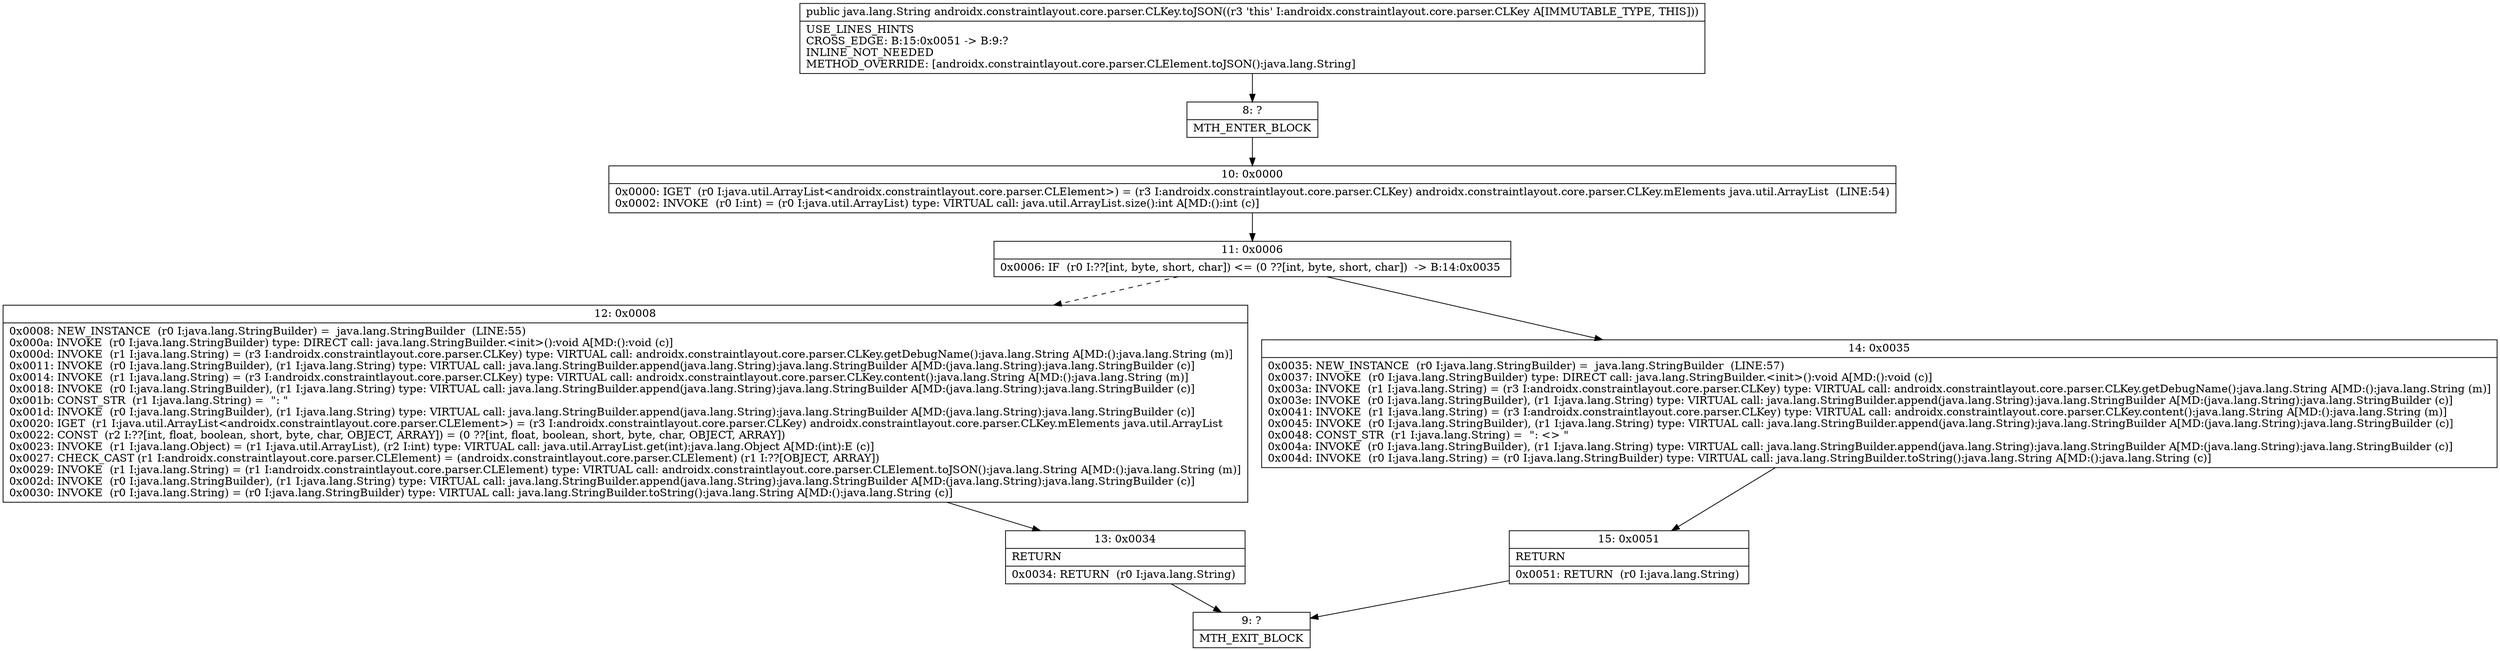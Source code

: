 digraph "CFG forandroidx.constraintlayout.core.parser.CLKey.toJSON()Ljava\/lang\/String;" {
Node_8 [shape=record,label="{8\:\ ?|MTH_ENTER_BLOCK\l}"];
Node_10 [shape=record,label="{10\:\ 0x0000|0x0000: IGET  (r0 I:java.util.ArrayList\<androidx.constraintlayout.core.parser.CLElement\>) = (r3 I:androidx.constraintlayout.core.parser.CLKey) androidx.constraintlayout.core.parser.CLKey.mElements java.util.ArrayList  (LINE:54)\l0x0002: INVOKE  (r0 I:int) = (r0 I:java.util.ArrayList) type: VIRTUAL call: java.util.ArrayList.size():int A[MD:():int (c)]\l}"];
Node_11 [shape=record,label="{11\:\ 0x0006|0x0006: IF  (r0 I:??[int, byte, short, char]) \<= (0 ??[int, byte, short, char])  \-\> B:14:0x0035 \l}"];
Node_12 [shape=record,label="{12\:\ 0x0008|0x0008: NEW_INSTANCE  (r0 I:java.lang.StringBuilder) =  java.lang.StringBuilder  (LINE:55)\l0x000a: INVOKE  (r0 I:java.lang.StringBuilder) type: DIRECT call: java.lang.StringBuilder.\<init\>():void A[MD:():void (c)]\l0x000d: INVOKE  (r1 I:java.lang.String) = (r3 I:androidx.constraintlayout.core.parser.CLKey) type: VIRTUAL call: androidx.constraintlayout.core.parser.CLKey.getDebugName():java.lang.String A[MD:():java.lang.String (m)]\l0x0011: INVOKE  (r0 I:java.lang.StringBuilder), (r1 I:java.lang.String) type: VIRTUAL call: java.lang.StringBuilder.append(java.lang.String):java.lang.StringBuilder A[MD:(java.lang.String):java.lang.StringBuilder (c)]\l0x0014: INVOKE  (r1 I:java.lang.String) = (r3 I:androidx.constraintlayout.core.parser.CLKey) type: VIRTUAL call: androidx.constraintlayout.core.parser.CLKey.content():java.lang.String A[MD:():java.lang.String (m)]\l0x0018: INVOKE  (r0 I:java.lang.StringBuilder), (r1 I:java.lang.String) type: VIRTUAL call: java.lang.StringBuilder.append(java.lang.String):java.lang.StringBuilder A[MD:(java.lang.String):java.lang.StringBuilder (c)]\l0x001b: CONST_STR  (r1 I:java.lang.String) =  \": \" \l0x001d: INVOKE  (r0 I:java.lang.StringBuilder), (r1 I:java.lang.String) type: VIRTUAL call: java.lang.StringBuilder.append(java.lang.String):java.lang.StringBuilder A[MD:(java.lang.String):java.lang.StringBuilder (c)]\l0x0020: IGET  (r1 I:java.util.ArrayList\<androidx.constraintlayout.core.parser.CLElement\>) = (r3 I:androidx.constraintlayout.core.parser.CLKey) androidx.constraintlayout.core.parser.CLKey.mElements java.util.ArrayList \l0x0022: CONST  (r2 I:??[int, float, boolean, short, byte, char, OBJECT, ARRAY]) = (0 ??[int, float, boolean, short, byte, char, OBJECT, ARRAY]) \l0x0023: INVOKE  (r1 I:java.lang.Object) = (r1 I:java.util.ArrayList), (r2 I:int) type: VIRTUAL call: java.util.ArrayList.get(int):java.lang.Object A[MD:(int):E (c)]\l0x0027: CHECK_CAST (r1 I:androidx.constraintlayout.core.parser.CLElement) = (androidx.constraintlayout.core.parser.CLElement) (r1 I:??[OBJECT, ARRAY]) \l0x0029: INVOKE  (r1 I:java.lang.String) = (r1 I:androidx.constraintlayout.core.parser.CLElement) type: VIRTUAL call: androidx.constraintlayout.core.parser.CLElement.toJSON():java.lang.String A[MD:():java.lang.String (m)]\l0x002d: INVOKE  (r0 I:java.lang.StringBuilder), (r1 I:java.lang.String) type: VIRTUAL call: java.lang.StringBuilder.append(java.lang.String):java.lang.StringBuilder A[MD:(java.lang.String):java.lang.StringBuilder (c)]\l0x0030: INVOKE  (r0 I:java.lang.String) = (r0 I:java.lang.StringBuilder) type: VIRTUAL call: java.lang.StringBuilder.toString():java.lang.String A[MD:():java.lang.String (c)]\l}"];
Node_13 [shape=record,label="{13\:\ 0x0034|RETURN\l|0x0034: RETURN  (r0 I:java.lang.String) \l}"];
Node_9 [shape=record,label="{9\:\ ?|MTH_EXIT_BLOCK\l}"];
Node_14 [shape=record,label="{14\:\ 0x0035|0x0035: NEW_INSTANCE  (r0 I:java.lang.StringBuilder) =  java.lang.StringBuilder  (LINE:57)\l0x0037: INVOKE  (r0 I:java.lang.StringBuilder) type: DIRECT call: java.lang.StringBuilder.\<init\>():void A[MD:():void (c)]\l0x003a: INVOKE  (r1 I:java.lang.String) = (r3 I:androidx.constraintlayout.core.parser.CLKey) type: VIRTUAL call: androidx.constraintlayout.core.parser.CLKey.getDebugName():java.lang.String A[MD:():java.lang.String (m)]\l0x003e: INVOKE  (r0 I:java.lang.StringBuilder), (r1 I:java.lang.String) type: VIRTUAL call: java.lang.StringBuilder.append(java.lang.String):java.lang.StringBuilder A[MD:(java.lang.String):java.lang.StringBuilder (c)]\l0x0041: INVOKE  (r1 I:java.lang.String) = (r3 I:androidx.constraintlayout.core.parser.CLKey) type: VIRTUAL call: androidx.constraintlayout.core.parser.CLKey.content():java.lang.String A[MD:():java.lang.String (m)]\l0x0045: INVOKE  (r0 I:java.lang.StringBuilder), (r1 I:java.lang.String) type: VIRTUAL call: java.lang.StringBuilder.append(java.lang.String):java.lang.StringBuilder A[MD:(java.lang.String):java.lang.StringBuilder (c)]\l0x0048: CONST_STR  (r1 I:java.lang.String) =  \": \<\> \" \l0x004a: INVOKE  (r0 I:java.lang.StringBuilder), (r1 I:java.lang.String) type: VIRTUAL call: java.lang.StringBuilder.append(java.lang.String):java.lang.StringBuilder A[MD:(java.lang.String):java.lang.StringBuilder (c)]\l0x004d: INVOKE  (r0 I:java.lang.String) = (r0 I:java.lang.StringBuilder) type: VIRTUAL call: java.lang.StringBuilder.toString():java.lang.String A[MD:():java.lang.String (c)]\l}"];
Node_15 [shape=record,label="{15\:\ 0x0051|RETURN\l|0x0051: RETURN  (r0 I:java.lang.String) \l}"];
MethodNode[shape=record,label="{public java.lang.String androidx.constraintlayout.core.parser.CLKey.toJSON((r3 'this' I:androidx.constraintlayout.core.parser.CLKey A[IMMUTABLE_TYPE, THIS]))  | USE_LINES_HINTS\lCROSS_EDGE: B:15:0x0051 \-\> B:9:?\lINLINE_NOT_NEEDED\lMETHOD_OVERRIDE: [androidx.constraintlayout.core.parser.CLElement.toJSON():java.lang.String]\l}"];
MethodNode -> Node_8;Node_8 -> Node_10;
Node_10 -> Node_11;
Node_11 -> Node_12[style=dashed];
Node_11 -> Node_14;
Node_12 -> Node_13;
Node_13 -> Node_9;
Node_14 -> Node_15;
Node_15 -> Node_9;
}

